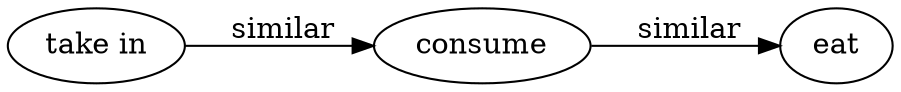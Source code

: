 digraph {
	graph [rankdir=LR];
	"take in" -> consume[label=" similar"];
	consume -> eat[label=" similar"];
}